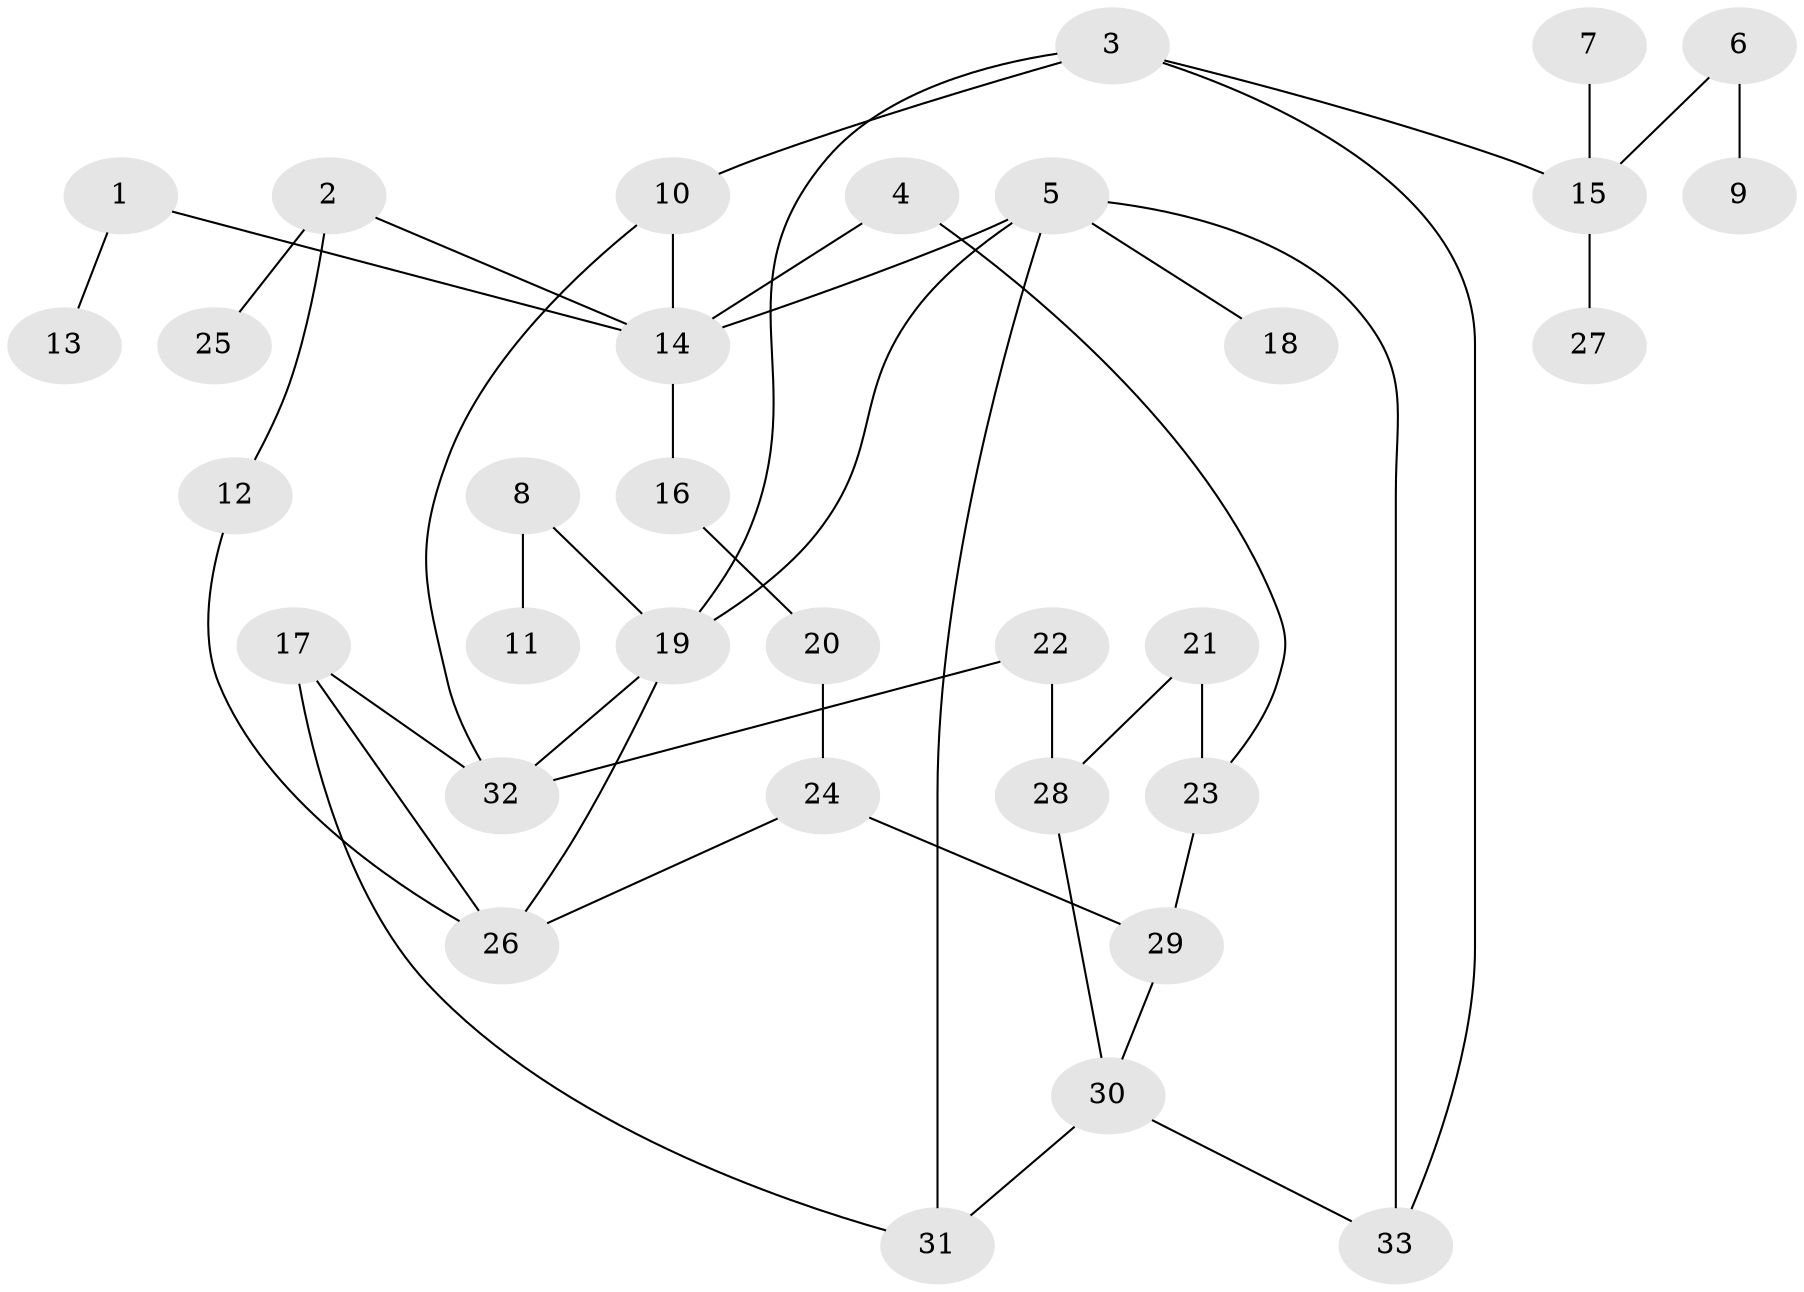 // original degree distribution, {4: 0.1076923076923077, 5: 0.046153846153846156, 6: 0.015384615384615385, 2: 0.26153846153846155, 3: 0.24615384615384617, 1: 0.3230769230769231}
// Generated by graph-tools (version 1.1) at 2025/35/03/04/25 23:35:59]
// undirected, 33 vertices, 44 edges
graph export_dot {
  node [color=gray90,style=filled];
  1;
  2;
  3;
  4;
  5;
  6;
  7;
  8;
  9;
  10;
  11;
  12;
  13;
  14;
  15;
  16;
  17;
  18;
  19;
  20;
  21;
  22;
  23;
  24;
  25;
  26;
  27;
  28;
  29;
  30;
  31;
  32;
  33;
  1 -- 13 [weight=1.0];
  1 -- 14 [weight=1.0];
  2 -- 12 [weight=1.0];
  2 -- 14 [weight=1.0];
  2 -- 25 [weight=1.0];
  3 -- 10 [weight=1.0];
  3 -- 15 [weight=1.0];
  3 -- 19 [weight=1.0];
  3 -- 33 [weight=1.0];
  4 -- 14 [weight=1.0];
  4 -- 23 [weight=1.0];
  5 -- 14 [weight=1.0];
  5 -- 18 [weight=1.0];
  5 -- 19 [weight=1.0];
  5 -- 31 [weight=1.0];
  5 -- 33 [weight=1.0];
  6 -- 9 [weight=1.0];
  6 -- 15 [weight=1.0];
  7 -- 15 [weight=1.0];
  8 -- 11 [weight=1.0];
  8 -- 19 [weight=1.0];
  10 -- 14 [weight=1.0];
  10 -- 32 [weight=1.0];
  12 -- 26 [weight=1.0];
  14 -- 16 [weight=1.0];
  15 -- 27 [weight=1.0];
  16 -- 20 [weight=1.0];
  17 -- 26 [weight=1.0];
  17 -- 31 [weight=1.0];
  17 -- 32 [weight=1.0];
  19 -- 26 [weight=1.0];
  19 -- 32 [weight=1.0];
  20 -- 24 [weight=1.0];
  21 -- 23 [weight=1.0];
  21 -- 28 [weight=1.0];
  22 -- 28 [weight=1.0];
  22 -- 32 [weight=1.0];
  23 -- 29 [weight=1.0];
  24 -- 26 [weight=1.0];
  24 -- 29 [weight=1.0];
  28 -- 30 [weight=1.0];
  29 -- 30 [weight=1.0];
  30 -- 31 [weight=1.0];
  30 -- 33 [weight=1.0];
}

